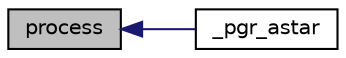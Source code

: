digraph "process"
{
  edge [fontname="Helvetica",fontsize="10",labelfontname="Helvetica",labelfontsize="10"];
  node [fontname="Helvetica",fontsize="10",shape=record];
  rankdir="LR";
  Node84 [label="process",height=0.2,width=0.4,color="black", fillcolor="grey75", style="filled", fontcolor="black"];
  Node84 -> Node85 [dir="back",color="midnightblue",fontsize="10",style="solid",fontname="Helvetica"];
  Node85 [label="_pgr_astar",height=0.2,width=0.4,color="black", fillcolor="white", style="filled",URL="$astar_8c.html#a86c8a08412c76a73a559dac6595663a3"];
}
